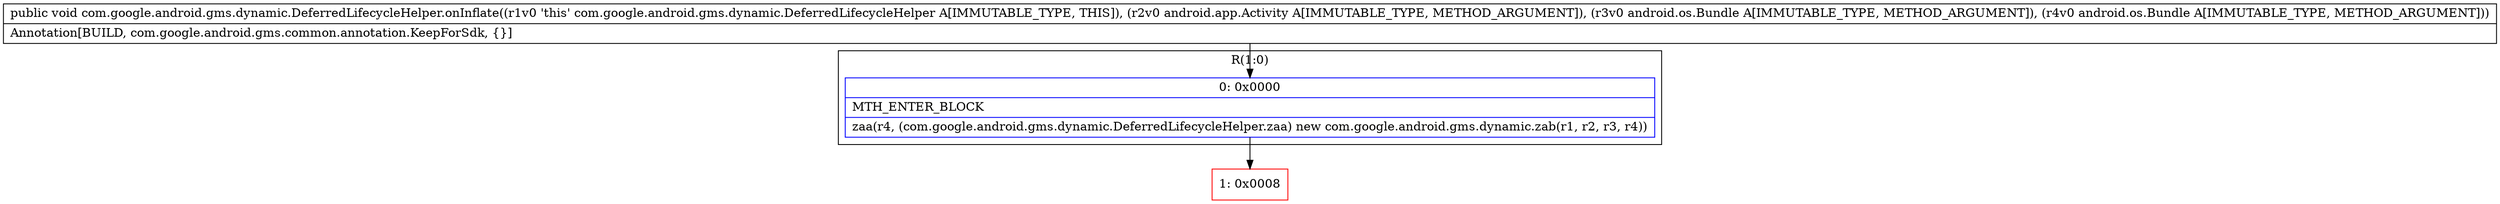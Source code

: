 digraph "CFG forcom.google.android.gms.dynamic.DeferredLifecycleHelper.onInflate(Landroid\/app\/Activity;Landroid\/os\/Bundle;Landroid\/os\/Bundle;)V" {
subgraph cluster_Region_581711143 {
label = "R(1:0)";
node [shape=record,color=blue];
Node_0 [shape=record,label="{0\:\ 0x0000|MTH_ENTER_BLOCK\l|zaa(r4, (com.google.android.gms.dynamic.DeferredLifecycleHelper.zaa) new com.google.android.gms.dynamic.zab(r1, r2, r3, r4))\l}"];
}
Node_1 [shape=record,color=red,label="{1\:\ 0x0008}"];
MethodNode[shape=record,label="{public void com.google.android.gms.dynamic.DeferredLifecycleHelper.onInflate((r1v0 'this' com.google.android.gms.dynamic.DeferredLifecycleHelper A[IMMUTABLE_TYPE, THIS]), (r2v0 android.app.Activity A[IMMUTABLE_TYPE, METHOD_ARGUMENT]), (r3v0 android.os.Bundle A[IMMUTABLE_TYPE, METHOD_ARGUMENT]), (r4v0 android.os.Bundle A[IMMUTABLE_TYPE, METHOD_ARGUMENT]))  | Annotation[BUILD, com.google.android.gms.common.annotation.KeepForSdk, \{\}]\l}"];
MethodNode -> Node_0;
Node_0 -> Node_1;
}

